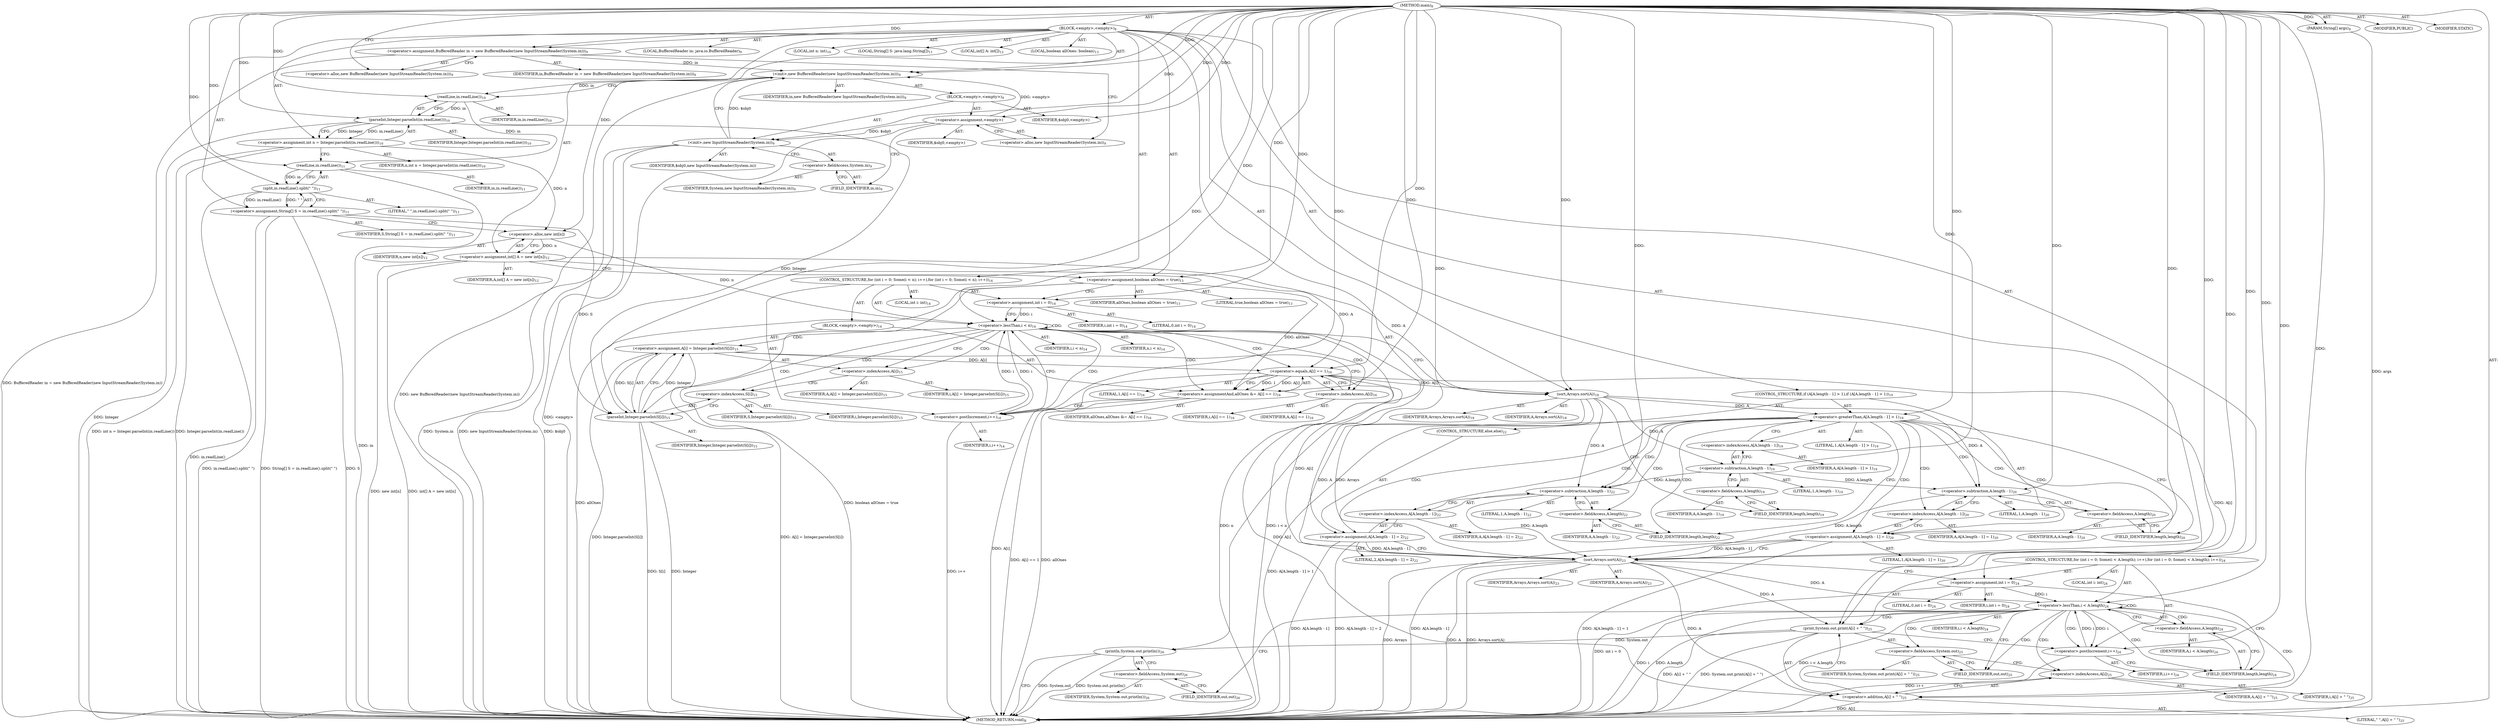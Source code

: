digraph "main" {  
"19" [label = <(METHOD,main)<SUB>8</SUB>> ]
"20" [label = <(PARAM,String[] args)<SUB>8</SUB>> ]
"21" [label = <(BLOCK,&lt;empty&gt;,&lt;empty&gt;)<SUB>8</SUB>> ]
"4" [label = <(LOCAL,BufferedReader in: java.io.BufferedReader)<SUB>9</SUB>> ]
"22" [label = <(&lt;operator&gt;.assignment,BufferedReader in = new BufferedReader(new InputStreamReader(System.in)))<SUB>9</SUB>> ]
"23" [label = <(IDENTIFIER,in,BufferedReader in = new BufferedReader(new InputStreamReader(System.in)))<SUB>9</SUB>> ]
"24" [label = <(&lt;operator&gt;.alloc,new BufferedReader(new InputStreamReader(System.in)))<SUB>9</SUB>> ]
"25" [label = <(&lt;init&gt;,new BufferedReader(new InputStreamReader(System.in)))<SUB>9</SUB>> ]
"3" [label = <(IDENTIFIER,in,new BufferedReader(new InputStreamReader(System.in)))<SUB>9</SUB>> ]
"26" [label = <(BLOCK,&lt;empty&gt;,&lt;empty&gt;)<SUB>9</SUB>> ]
"27" [label = <(&lt;operator&gt;.assignment,&lt;empty&gt;)> ]
"28" [label = <(IDENTIFIER,$obj0,&lt;empty&gt;)> ]
"29" [label = <(&lt;operator&gt;.alloc,new InputStreamReader(System.in))<SUB>9</SUB>> ]
"30" [label = <(&lt;init&gt;,new InputStreamReader(System.in))<SUB>9</SUB>> ]
"31" [label = <(IDENTIFIER,$obj0,new InputStreamReader(System.in))> ]
"32" [label = <(&lt;operator&gt;.fieldAccess,System.in)<SUB>9</SUB>> ]
"33" [label = <(IDENTIFIER,System,new InputStreamReader(System.in))<SUB>9</SUB>> ]
"34" [label = <(FIELD_IDENTIFIER,in,in)<SUB>9</SUB>> ]
"35" [label = <(IDENTIFIER,$obj0,&lt;empty&gt;)> ]
"36" [label = <(LOCAL,int n: int)<SUB>10</SUB>> ]
"37" [label = <(&lt;operator&gt;.assignment,int n = Integer.parseInt(in.readLine()))<SUB>10</SUB>> ]
"38" [label = <(IDENTIFIER,n,int n = Integer.parseInt(in.readLine()))<SUB>10</SUB>> ]
"39" [label = <(parseInt,Integer.parseInt(in.readLine()))<SUB>10</SUB>> ]
"40" [label = <(IDENTIFIER,Integer,Integer.parseInt(in.readLine()))<SUB>10</SUB>> ]
"41" [label = <(readLine,in.readLine())<SUB>10</SUB>> ]
"42" [label = <(IDENTIFIER,in,in.readLine())<SUB>10</SUB>> ]
"43" [label = <(LOCAL,String[] S: java.lang.String[])<SUB>11</SUB>> ]
"44" [label = <(&lt;operator&gt;.assignment,String[] S = in.readLine().split(&quot; &quot;))<SUB>11</SUB>> ]
"45" [label = <(IDENTIFIER,S,String[] S = in.readLine().split(&quot; &quot;))<SUB>11</SUB>> ]
"46" [label = <(split,in.readLine().split(&quot; &quot;))<SUB>11</SUB>> ]
"47" [label = <(readLine,in.readLine())<SUB>11</SUB>> ]
"48" [label = <(IDENTIFIER,in,in.readLine())<SUB>11</SUB>> ]
"49" [label = <(LITERAL,&quot; &quot;,in.readLine().split(&quot; &quot;))<SUB>11</SUB>> ]
"50" [label = <(LOCAL,int[] A: int[])<SUB>12</SUB>> ]
"51" [label = <(&lt;operator&gt;.assignment,int[] A = new int[n])<SUB>12</SUB>> ]
"52" [label = <(IDENTIFIER,A,int[] A = new int[n])<SUB>12</SUB>> ]
"53" [label = <(&lt;operator&gt;.alloc,new int[n])> ]
"54" [label = <(IDENTIFIER,n,new int[n])<SUB>12</SUB>> ]
"55" [label = <(LOCAL,boolean allOnes: boolean)<SUB>13</SUB>> ]
"56" [label = <(&lt;operator&gt;.assignment,boolean allOnes = true)<SUB>13</SUB>> ]
"57" [label = <(IDENTIFIER,allOnes,boolean allOnes = true)<SUB>13</SUB>> ]
"58" [label = <(LITERAL,true,boolean allOnes = true)<SUB>13</SUB>> ]
"59" [label = <(CONTROL_STRUCTURE,for (int i = 0; Some(i &lt; n); i++),for (int i = 0; Some(i &lt; n); i++))<SUB>14</SUB>> ]
"60" [label = <(LOCAL,int i: int)<SUB>14</SUB>> ]
"61" [label = <(&lt;operator&gt;.assignment,int i = 0)<SUB>14</SUB>> ]
"62" [label = <(IDENTIFIER,i,int i = 0)<SUB>14</SUB>> ]
"63" [label = <(LITERAL,0,int i = 0)<SUB>14</SUB>> ]
"64" [label = <(&lt;operator&gt;.lessThan,i &lt; n)<SUB>14</SUB>> ]
"65" [label = <(IDENTIFIER,i,i &lt; n)<SUB>14</SUB>> ]
"66" [label = <(IDENTIFIER,n,i &lt; n)<SUB>14</SUB>> ]
"67" [label = <(&lt;operator&gt;.postIncrement,i++)<SUB>14</SUB>> ]
"68" [label = <(IDENTIFIER,i,i++)<SUB>14</SUB>> ]
"69" [label = <(BLOCK,&lt;empty&gt;,&lt;empty&gt;)<SUB>14</SUB>> ]
"70" [label = <(&lt;operator&gt;.assignment,A[i] = Integer.parseInt(S[i]))<SUB>15</SUB>> ]
"71" [label = <(&lt;operator&gt;.indexAccess,A[i])<SUB>15</SUB>> ]
"72" [label = <(IDENTIFIER,A,A[i] = Integer.parseInt(S[i]))<SUB>15</SUB>> ]
"73" [label = <(IDENTIFIER,i,A[i] = Integer.parseInt(S[i]))<SUB>15</SUB>> ]
"74" [label = <(parseInt,Integer.parseInt(S[i]))<SUB>15</SUB>> ]
"75" [label = <(IDENTIFIER,Integer,Integer.parseInt(S[i]))<SUB>15</SUB>> ]
"76" [label = <(&lt;operator&gt;.indexAccess,S[i])<SUB>15</SUB>> ]
"77" [label = <(IDENTIFIER,S,Integer.parseInt(S[i]))<SUB>15</SUB>> ]
"78" [label = <(IDENTIFIER,i,Integer.parseInt(S[i]))<SUB>15</SUB>> ]
"79" [label = <(&lt;operators&gt;.assignmentAnd,allOnes &amp;= A[i] == 1)<SUB>16</SUB>> ]
"80" [label = <(IDENTIFIER,allOnes,allOnes &amp;= A[i] == 1)<SUB>16</SUB>> ]
"81" [label = <(&lt;operator&gt;.equals,A[i] == 1)<SUB>16</SUB>> ]
"82" [label = <(&lt;operator&gt;.indexAccess,A[i])<SUB>16</SUB>> ]
"83" [label = <(IDENTIFIER,A,A[i] == 1)<SUB>16</SUB>> ]
"84" [label = <(IDENTIFIER,i,A[i] == 1)<SUB>16</SUB>> ]
"85" [label = <(LITERAL,1,A[i] == 1)<SUB>16</SUB>> ]
"86" [label = <(sort,Arrays.sort(A))<SUB>18</SUB>> ]
"87" [label = <(IDENTIFIER,Arrays,Arrays.sort(A))<SUB>18</SUB>> ]
"88" [label = <(IDENTIFIER,A,Arrays.sort(A))<SUB>18</SUB>> ]
"89" [label = <(CONTROL_STRUCTURE,if (A[A.length - 1] &gt; 1),if (A[A.length - 1] &gt; 1))<SUB>19</SUB>> ]
"90" [label = <(&lt;operator&gt;.greaterThan,A[A.length - 1] &gt; 1)<SUB>19</SUB>> ]
"91" [label = <(&lt;operator&gt;.indexAccess,A[A.length - 1])<SUB>19</SUB>> ]
"92" [label = <(IDENTIFIER,A,A[A.length - 1] &gt; 1)<SUB>19</SUB>> ]
"93" [label = <(&lt;operator&gt;.subtraction,A.length - 1)<SUB>19</SUB>> ]
"94" [label = <(&lt;operator&gt;.fieldAccess,A.length)<SUB>19</SUB>> ]
"95" [label = <(IDENTIFIER,A,A.length - 1)<SUB>19</SUB>> ]
"96" [label = <(FIELD_IDENTIFIER,length,length)<SUB>19</SUB>> ]
"97" [label = <(LITERAL,1,A.length - 1)<SUB>19</SUB>> ]
"98" [label = <(LITERAL,1,A[A.length - 1] &gt; 1)<SUB>19</SUB>> ]
"99" [label = <(&lt;operator&gt;.assignment,A[A.length - 1] = 1)<SUB>20</SUB>> ]
"100" [label = <(&lt;operator&gt;.indexAccess,A[A.length - 1])<SUB>20</SUB>> ]
"101" [label = <(IDENTIFIER,A,A[A.length - 1] = 1)<SUB>20</SUB>> ]
"102" [label = <(&lt;operator&gt;.subtraction,A.length - 1)<SUB>20</SUB>> ]
"103" [label = <(&lt;operator&gt;.fieldAccess,A.length)<SUB>20</SUB>> ]
"104" [label = <(IDENTIFIER,A,A.length - 1)<SUB>20</SUB>> ]
"105" [label = <(FIELD_IDENTIFIER,length,length)<SUB>20</SUB>> ]
"106" [label = <(LITERAL,1,A.length - 1)<SUB>20</SUB>> ]
"107" [label = <(LITERAL,1,A[A.length - 1] = 1)<SUB>20</SUB>> ]
"108" [label = <(CONTROL_STRUCTURE,else,else)<SUB>22</SUB>> ]
"109" [label = <(&lt;operator&gt;.assignment,A[A.length - 1] = 2)<SUB>22</SUB>> ]
"110" [label = <(&lt;operator&gt;.indexAccess,A[A.length - 1])<SUB>22</SUB>> ]
"111" [label = <(IDENTIFIER,A,A[A.length - 1] = 2)<SUB>22</SUB>> ]
"112" [label = <(&lt;operator&gt;.subtraction,A.length - 1)<SUB>22</SUB>> ]
"113" [label = <(&lt;operator&gt;.fieldAccess,A.length)<SUB>22</SUB>> ]
"114" [label = <(IDENTIFIER,A,A.length - 1)<SUB>22</SUB>> ]
"115" [label = <(FIELD_IDENTIFIER,length,length)<SUB>22</SUB>> ]
"116" [label = <(LITERAL,1,A.length - 1)<SUB>22</SUB>> ]
"117" [label = <(LITERAL,2,A[A.length - 1] = 2)<SUB>22</SUB>> ]
"118" [label = <(sort,Arrays.sort(A))<SUB>23</SUB>> ]
"119" [label = <(IDENTIFIER,Arrays,Arrays.sort(A))<SUB>23</SUB>> ]
"120" [label = <(IDENTIFIER,A,Arrays.sort(A))<SUB>23</SUB>> ]
"121" [label = <(CONTROL_STRUCTURE,for (int i = 0; Some(i &lt; A.length); i++),for (int i = 0; Some(i &lt; A.length); i++))<SUB>24</SUB>> ]
"122" [label = <(LOCAL,int i: int)<SUB>24</SUB>> ]
"123" [label = <(&lt;operator&gt;.assignment,int i = 0)<SUB>24</SUB>> ]
"124" [label = <(IDENTIFIER,i,int i = 0)<SUB>24</SUB>> ]
"125" [label = <(LITERAL,0,int i = 0)<SUB>24</SUB>> ]
"126" [label = <(&lt;operator&gt;.lessThan,i &lt; A.length)<SUB>24</SUB>> ]
"127" [label = <(IDENTIFIER,i,i &lt; A.length)<SUB>24</SUB>> ]
"128" [label = <(&lt;operator&gt;.fieldAccess,A.length)<SUB>24</SUB>> ]
"129" [label = <(IDENTIFIER,A,i &lt; A.length)<SUB>24</SUB>> ]
"130" [label = <(FIELD_IDENTIFIER,length,length)<SUB>24</SUB>> ]
"131" [label = <(&lt;operator&gt;.postIncrement,i++)<SUB>24</SUB>> ]
"132" [label = <(IDENTIFIER,i,i++)<SUB>24</SUB>> ]
"133" [label = <(print,System.out.print(A[i] + &quot; &quot;))<SUB>25</SUB>> ]
"134" [label = <(&lt;operator&gt;.fieldAccess,System.out)<SUB>25</SUB>> ]
"135" [label = <(IDENTIFIER,System,System.out.print(A[i] + &quot; &quot;))<SUB>25</SUB>> ]
"136" [label = <(FIELD_IDENTIFIER,out,out)<SUB>25</SUB>> ]
"137" [label = <(&lt;operator&gt;.addition,A[i] + &quot; &quot;)<SUB>25</SUB>> ]
"138" [label = <(&lt;operator&gt;.indexAccess,A[i])<SUB>25</SUB>> ]
"139" [label = <(IDENTIFIER,A,A[i] + &quot; &quot;)<SUB>25</SUB>> ]
"140" [label = <(IDENTIFIER,i,A[i] + &quot; &quot;)<SUB>25</SUB>> ]
"141" [label = <(LITERAL,&quot; &quot;,A[i] + &quot; &quot;)<SUB>25</SUB>> ]
"142" [label = <(println,System.out.println())<SUB>26</SUB>> ]
"143" [label = <(&lt;operator&gt;.fieldAccess,System.out)<SUB>26</SUB>> ]
"144" [label = <(IDENTIFIER,System,System.out.println())<SUB>26</SUB>> ]
"145" [label = <(FIELD_IDENTIFIER,out,out)<SUB>26</SUB>> ]
"146" [label = <(MODIFIER,PUBLIC)> ]
"147" [label = <(MODIFIER,STATIC)> ]
"148" [label = <(METHOD_RETURN,void)<SUB>8</SUB>> ]
  "19" -> "20"  [ label = "AST: "] 
  "19" -> "21"  [ label = "AST: "] 
  "19" -> "146"  [ label = "AST: "] 
  "19" -> "147"  [ label = "AST: "] 
  "19" -> "148"  [ label = "AST: "] 
  "21" -> "4"  [ label = "AST: "] 
  "21" -> "22"  [ label = "AST: "] 
  "21" -> "25"  [ label = "AST: "] 
  "21" -> "36"  [ label = "AST: "] 
  "21" -> "37"  [ label = "AST: "] 
  "21" -> "43"  [ label = "AST: "] 
  "21" -> "44"  [ label = "AST: "] 
  "21" -> "50"  [ label = "AST: "] 
  "21" -> "51"  [ label = "AST: "] 
  "21" -> "55"  [ label = "AST: "] 
  "21" -> "56"  [ label = "AST: "] 
  "21" -> "59"  [ label = "AST: "] 
  "21" -> "86"  [ label = "AST: "] 
  "21" -> "89"  [ label = "AST: "] 
  "21" -> "118"  [ label = "AST: "] 
  "21" -> "121"  [ label = "AST: "] 
  "21" -> "142"  [ label = "AST: "] 
  "22" -> "23"  [ label = "AST: "] 
  "22" -> "24"  [ label = "AST: "] 
  "25" -> "3"  [ label = "AST: "] 
  "25" -> "26"  [ label = "AST: "] 
  "26" -> "27"  [ label = "AST: "] 
  "26" -> "30"  [ label = "AST: "] 
  "26" -> "35"  [ label = "AST: "] 
  "27" -> "28"  [ label = "AST: "] 
  "27" -> "29"  [ label = "AST: "] 
  "30" -> "31"  [ label = "AST: "] 
  "30" -> "32"  [ label = "AST: "] 
  "32" -> "33"  [ label = "AST: "] 
  "32" -> "34"  [ label = "AST: "] 
  "37" -> "38"  [ label = "AST: "] 
  "37" -> "39"  [ label = "AST: "] 
  "39" -> "40"  [ label = "AST: "] 
  "39" -> "41"  [ label = "AST: "] 
  "41" -> "42"  [ label = "AST: "] 
  "44" -> "45"  [ label = "AST: "] 
  "44" -> "46"  [ label = "AST: "] 
  "46" -> "47"  [ label = "AST: "] 
  "46" -> "49"  [ label = "AST: "] 
  "47" -> "48"  [ label = "AST: "] 
  "51" -> "52"  [ label = "AST: "] 
  "51" -> "53"  [ label = "AST: "] 
  "53" -> "54"  [ label = "AST: "] 
  "56" -> "57"  [ label = "AST: "] 
  "56" -> "58"  [ label = "AST: "] 
  "59" -> "60"  [ label = "AST: "] 
  "59" -> "61"  [ label = "AST: "] 
  "59" -> "64"  [ label = "AST: "] 
  "59" -> "67"  [ label = "AST: "] 
  "59" -> "69"  [ label = "AST: "] 
  "61" -> "62"  [ label = "AST: "] 
  "61" -> "63"  [ label = "AST: "] 
  "64" -> "65"  [ label = "AST: "] 
  "64" -> "66"  [ label = "AST: "] 
  "67" -> "68"  [ label = "AST: "] 
  "69" -> "70"  [ label = "AST: "] 
  "69" -> "79"  [ label = "AST: "] 
  "70" -> "71"  [ label = "AST: "] 
  "70" -> "74"  [ label = "AST: "] 
  "71" -> "72"  [ label = "AST: "] 
  "71" -> "73"  [ label = "AST: "] 
  "74" -> "75"  [ label = "AST: "] 
  "74" -> "76"  [ label = "AST: "] 
  "76" -> "77"  [ label = "AST: "] 
  "76" -> "78"  [ label = "AST: "] 
  "79" -> "80"  [ label = "AST: "] 
  "79" -> "81"  [ label = "AST: "] 
  "81" -> "82"  [ label = "AST: "] 
  "81" -> "85"  [ label = "AST: "] 
  "82" -> "83"  [ label = "AST: "] 
  "82" -> "84"  [ label = "AST: "] 
  "86" -> "87"  [ label = "AST: "] 
  "86" -> "88"  [ label = "AST: "] 
  "89" -> "90"  [ label = "AST: "] 
  "89" -> "99"  [ label = "AST: "] 
  "89" -> "108"  [ label = "AST: "] 
  "90" -> "91"  [ label = "AST: "] 
  "90" -> "98"  [ label = "AST: "] 
  "91" -> "92"  [ label = "AST: "] 
  "91" -> "93"  [ label = "AST: "] 
  "93" -> "94"  [ label = "AST: "] 
  "93" -> "97"  [ label = "AST: "] 
  "94" -> "95"  [ label = "AST: "] 
  "94" -> "96"  [ label = "AST: "] 
  "99" -> "100"  [ label = "AST: "] 
  "99" -> "107"  [ label = "AST: "] 
  "100" -> "101"  [ label = "AST: "] 
  "100" -> "102"  [ label = "AST: "] 
  "102" -> "103"  [ label = "AST: "] 
  "102" -> "106"  [ label = "AST: "] 
  "103" -> "104"  [ label = "AST: "] 
  "103" -> "105"  [ label = "AST: "] 
  "108" -> "109"  [ label = "AST: "] 
  "109" -> "110"  [ label = "AST: "] 
  "109" -> "117"  [ label = "AST: "] 
  "110" -> "111"  [ label = "AST: "] 
  "110" -> "112"  [ label = "AST: "] 
  "112" -> "113"  [ label = "AST: "] 
  "112" -> "116"  [ label = "AST: "] 
  "113" -> "114"  [ label = "AST: "] 
  "113" -> "115"  [ label = "AST: "] 
  "118" -> "119"  [ label = "AST: "] 
  "118" -> "120"  [ label = "AST: "] 
  "121" -> "122"  [ label = "AST: "] 
  "121" -> "123"  [ label = "AST: "] 
  "121" -> "126"  [ label = "AST: "] 
  "121" -> "131"  [ label = "AST: "] 
  "121" -> "133"  [ label = "AST: "] 
  "123" -> "124"  [ label = "AST: "] 
  "123" -> "125"  [ label = "AST: "] 
  "126" -> "127"  [ label = "AST: "] 
  "126" -> "128"  [ label = "AST: "] 
  "128" -> "129"  [ label = "AST: "] 
  "128" -> "130"  [ label = "AST: "] 
  "131" -> "132"  [ label = "AST: "] 
  "133" -> "134"  [ label = "AST: "] 
  "133" -> "137"  [ label = "AST: "] 
  "134" -> "135"  [ label = "AST: "] 
  "134" -> "136"  [ label = "AST: "] 
  "137" -> "138"  [ label = "AST: "] 
  "137" -> "141"  [ label = "AST: "] 
  "138" -> "139"  [ label = "AST: "] 
  "138" -> "140"  [ label = "AST: "] 
  "142" -> "143"  [ label = "AST: "] 
  "143" -> "144"  [ label = "AST: "] 
  "143" -> "145"  [ label = "AST: "] 
  "22" -> "29"  [ label = "CFG: "] 
  "25" -> "41"  [ label = "CFG: "] 
  "37" -> "47"  [ label = "CFG: "] 
  "44" -> "53"  [ label = "CFG: "] 
  "51" -> "56"  [ label = "CFG: "] 
  "56" -> "61"  [ label = "CFG: "] 
  "86" -> "96"  [ label = "CFG: "] 
  "118" -> "123"  [ label = "CFG: "] 
  "142" -> "148"  [ label = "CFG: "] 
  "24" -> "22"  [ label = "CFG: "] 
  "39" -> "37"  [ label = "CFG: "] 
  "46" -> "44"  [ label = "CFG: "] 
  "53" -> "51"  [ label = "CFG: "] 
  "61" -> "64"  [ label = "CFG: "] 
  "64" -> "71"  [ label = "CFG: "] 
  "64" -> "86"  [ label = "CFG: "] 
  "67" -> "64"  [ label = "CFG: "] 
  "90" -> "105"  [ label = "CFG: "] 
  "90" -> "115"  [ label = "CFG: "] 
  "99" -> "118"  [ label = "CFG: "] 
  "123" -> "130"  [ label = "CFG: "] 
  "126" -> "136"  [ label = "CFG: "] 
  "126" -> "145"  [ label = "CFG: "] 
  "131" -> "130"  [ label = "CFG: "] 
  "133" -> "131"  [ label = "CFG: "] 
  "143" -> "142"  [ label = "CFG: "] 
  "27" -> "34"  [ label = "CFG: "] 
  "30" -> "25"  [ label = "CFG: "] 
  "41" -> "39"  [ label = "CFG: "] 
  "47" -> "46"  [ label = "CFG: "] 
  "70" -> "82"  [ label = "CFG: "] 
  "79" -> "67"  [ label = "CFG: "] 
  "91" -> "90"  [ label = "CFG: "] 
  "100" -> "99"  [ label = "CFG: "] 
  "109" -> "118"  [ label = "CFG: "] 
  "128" -> "126"  [ label = "CFG: "] 
  "134" -> "138"  [ label = "CFG: "] 
  "137" -> "133"  [ label = "CFG: "] 
  "145" -> "143"  [ label = "CFG: "] 
  "29" -> "27"  [ label = "CFG: "] 
  "32" -> "30"  [ label = "CFG: "] 
  "71" -> "76"  [ label = "CFG: "] 
  "74" -> "70"  [ label = "CFG: "] 
  "81" -> "79"  [ label = "CFG: "] 
  "93" -> "91"  [ label = "CFG: "] 
  "102" -> "100"  [ label = "CFG: "] 
  "110" -> "109"  [ label = "CFG: "] 
  "130" -> "128"  [ label = "CFG: "] 
  "136" -> "134"  [ label = "CFG: "] 
  "138" -> "137"  [ label = "CFG: "] 
  "34" -> "32"  [ label = "CFG: "] 
  "76" -> "74"  [ label = "CFG: "] 
  "82" -> "81"  [ label = "CFG: "] 
  "94" -> "93"  [ label = "CFG: "] 
  "103" -> "102"  [ label = "CFG: "] 
  "112" -> "110"  [ label = "CFG: "] 
  "96" -> "94"  [ label = "CFG: "] 
  "105" -> "103"  [ label = "CFG: "] 
  "113" -> "112"  [ label = "CFG: "] 
  "115" -> "113"  [ label = "CFG: "] 
  "19" -> "24"  [ label = "CFG: "] 
  "20" -> "148"  [ label = "DDG: args"] 
  "22" -> "148"  [ label = "DDG: BufferedReader in = new BufferedReader(new InputStreamReader(System.in))"] 
  "27" -> "148"  [ label = "DDG: &lt;empty&gt;"] 
  "30" -> "148"  [ label = "DDG: $obj0"] 
  "30" -> "148"  [ label = "DDG: System.in"] 
  "30" -> "148"  [ label = "DDG: new InputStreamReader(System.in)"] 
  "25" -> "148"  [ label = "DDG: new BufferedReader(new InputStreamReader(System.in))"] 
  "39" -> "148"  [ label = "DDG: Integer"] 
  "37" -> "148"  [ label = "DDG: Integer.parseInt(in.readLine())"] 
  "37" -> "148"  [ label = "DDG: int n = Integer.parseInt(in.readLine())"] 
  "44" -> "148"  [ label = "DDG: S"] 
  "47" -> "148"  [ label = "DDG: in"] 
  "46" -> "148"  [ label = "DDG: in.readLine()"] 
  "44" -> "148"  [ label = "DDG: in.readLine().split(&quot; &quot;)"] 
  "44" -> "148"  [ label = "DDG: String[] S = in.readLine().split(&quot; &quot;)"] 
  "51" -> "148"  [ label = "DDG: new int[n]"] 
  "51" -> "148"  [ label = "DDG: int[] A = new int[n]"] 
  "56" -> "148"  [ label = "DDG: allOnes"] 
  "56" -> "148"  [ label = "DDG: boolean allOnes = true"] 
  "64" -> "148"  [ label = "DDG: n"] 
  "64" -> "148"  [ label = "DDG: i &lt; n"] 
  "90" -> "148"  [ label = "DDG: A[A.length - 1] &gt; 1"] 
  "109" -> "148"  [ label = "DDG: A[A.length - 1]"] 
  "109" -> "148"  [ label = "DDG: A[A.length - 1] = 2"] 
  "99" -> "148"  [ label = "DDG: A[A.length - 1]"] 
  "99" -> "148"  [ label = "DDG: A[A.length - 1] = 1"] 
  "118" -> "148"  [ label = "DDG: Arrays"] 
  "118" -> "148"  [ label = "DDG: A"] 
  "118" -> "148"  [ label = "DDG: Arrays.sort(A)"] 
  "123" -> "148"  [ label = "DDG: int i = 0"] 
  "126" -> "148"  [ label = "DDG: i"] 
  "126" -> "148"  [ label = "DDG: A.length"] 
  "126" -> "148"  [ label = "DDG: i &lt; A.length"] 
  "142" -> "148"  [ label = "DDG: System.out"] 
  "142" -> "148"  [ label = "DDG: System.out.println()"] 
  "137" -> "148"  [ label = "DDG: A[i]"] 
  "133" -> "148"  [ label = "DDG: A[i] + &quot; &quot;"] 
  "133" -> "148"  [ label = "DDG: System.out.print(A[i] + &quot; &quot;)"] 
  "131" -> "148"  [ label = "DDG: i++"] 
  "74" -> "148"  [ label = "DDG: Integer"] 
  "74" -> "148"  [ label = "DDG: S[i]"] 
  "70" -> "148"  [ label = "DDG: Integer.parseInt(S[i])"] 
  "70" -> "148"  [ label = "DDG: A[i] = Integer.parseInt(S[i])"] 
  "79" -> "148"  [ label = "DDG: allOnes"] 
  "81" -> "148"  [ label = "DDG: A[i]"] 
  "79" -> "148"  [ label = "DDG: A[i] == 1"] 
  "67" -> "148"  [ label = "DDG: i++"] 
  "19" -> "20"  [ label = "DDG: "] 
  "19" -> "22"  [ label = "DDG: "] 
  "39" -> "37"  [ label = "DDG: Integer"] 
  "39" -> "37"  [ label = "DDG: in.readLine()"] 
  "46" -> "44"  [ label = "DDG: in.readLine()"] 
  "46" -> "44"  [ label = "DDG: &quot; &quot;"] 
  "53" -> "51"  [ label = "DDG: n"] 
  "19" -> "56"  [ label = "DDG: "] 
  "22" -> "25"  [ label = "DDG: in"] 
  "19" -> "25"  [ label = "DDG: "] 
  "27" -> "25"  [ label = "DDG: &lt;empty&gt;"] 
  "30" -> "25"  [ label = "DDG: $obj0"] 
  "19" -> "61"  [ label = "DDG: "] 
  "19" -> "86"  [ label = "DDG: "] 
  "51" -> "86"  [ label = "DDG: A"] 
  "81" -> "86"  [ label = "DDG: A[i]"] 
  "19" -> "99"  [ label = "DDG: "] 
  "86" -> "118"  [ label = "DDG: Arrays"] 
  "19" -> "118"  [ label = "DDG: "] 
  "86" -> "118"  [ label = "DDG: A"] 
  "112" -> "118"  [ label = "DDG: A.length"] 
  "109" -> "118"  [ label = "DDG: A[A.length - 1]"] 
  "102" -> "118"  [ label = "DDG: A.length"] 
  "99" -> "118"  [ label = "DDG: A[A.length - 1]"] 
  "81" -> "118"  [ label = "DDG: A[i]"] 
  "19" -> "123"  [ label = "DDG: "] 
  "133" -> "142"  [ label = "DDG: System.out"] 
  "19" -> "27"  [ label = "DDG: "] 
  "19" -> "35"  [ label = "DDG: "] 
  "19" -> "39"  [ label = "DDG: "] 
  "41" -> "39"  [ label = "DDG: in"] 
  "47" -> "46"  [ label = "DDG: in"] 
  "19" -> "46"  [ label = "DDG: "] 
  "37" -> "53"  [ label = "DDG: n"] 
  "19" -> "53"  [ label = "DDG: "] 
  "61" -> "64"  [ label = "DDG: i"] 
  "67" -> "64"  [ label = "DDG: i"] 
  "19" -> "64"  [ label = "DDG: "] 
  "53" -> "64"  [ label = "DDG: n"] 
  "64" -> "67"  [ label = "DDG: i"] 
  "19" -> "67"  [ label = "DDG: "] 
  "74" -> "70"  [ label = "DDG: Integer"] 
  "74" -> "70"  [ label = "DDG: S[i]"] 
  "81" -> "79"  [ label = "DDG: A[i]"] 
  "81" -> "79"  [ label = "DDG: 1"] 
  "86" -> "90"  [ label = "DDG: A"] 
  "19" -> "90"  [ label = "DDG: "] 
  "19" -> "109"  [ label = "DDG: "] 
  "123" -> "126"  [ label = "DDG: i"] 
  "131" -> "126"  [ label = "DDG: i"] 
  "19" -> "126"  [ label = "DDG: "] 
  "118" -> "126"  [ label = "DDG: A"] 
  "126" -> "131"  [ label = "DDG: i"] 
  "19" -> "131"  [ label = "DDG: "] 
  "118" -> "133"  [ label = "DDG: A"] 
  "81" -> "133"  [ label = "DDG: A[i]"] 
  "19" -> "133"  [ label = "DDG: "] 
  "27" -> "30"  [ label = "DDG: $obj0"] 
  "19" -> "30"  [ label = "DDG: "] 
  "25" -> "41"  [ label = "DDG: in"] 
  "19" -> "41"  [ label = "DDG: "] 
  "41" -> "47"  [ label = "DDG: in"] 
  "19" -> "47"  [ label = "DDG: "] 
  "56" -> "79"  [ label = "DDG: allOnes"] 
  "19" -> "79"  [ label = "DDG: "] 
  "118" -> "137"  [ label = "DDG: A"] 
  "81" -> "137"  [ label = "DDG: A[i]"] 
  "19" -> "137"  [ label = "DDG: "] 
  "39" -> "74"  [ label = "DDG: Integer"] 
  "19" -> "74"  [ label = "DDG: "] 
  "44" -> "74"  [ label = "DDG: S"] 
  "51" -> "81"  [ label = "DDG: A"] 
  "70" -> "81"  [ label = "DDG: A[i]"] 
  "19" -> "81"  [ label = "DDG: "] 
  "86" -> "93"  [ label = "DDG: A"] 
  "19" -> "93"  [ label = "DDG: "] 
  "86" -> "102"  [ label = "DDG: A"] 
  "93" -> "102"  [ label = "DDG: A.length"] 
  "19" -> "102"  [ label = "DDG: "] 
  "86" -> "112"  [ label = "DDG: A"] 
  "93" -> "112"  [ label = "DDG: A.length"] 
  "19" -> "112"  [ label = "DDG: "] 
  "64" -> "64"  [ label = "CDG: "] 
  "64" -> "81"  [ label = "CDG: "] 
  "64" -> "67"  [ label = "CDG: "] 
  "64" -> "74"  [ label = "CDG: "] 
  "64" -> "76"  [ label = "CDG: "] 
  "64" -> "82"  [ label = "CDG: "] 
  "64" -> "79"  [ label = "CDG: "] 
  "64" -> "71"  [ label = "CDG: "] 
  "64" -> "70"  [ label = "CDG: "] 
  "90" -> "115"  [ label = "CDG: "] 
  "90" -> "113"  [ label = "CDG: "] 
  "90" -> "99"  [ label = "CDG: "] 
  "90" -> "102"  [ label = "CDG: "] 
  "90" -> "103"  [ label = "CDG: "] 
  "90" -> "112"  [ label = "CDG: "] 
  "90" -> "105"  [ label = "CDG: "] 
  "90" -> "100"  [ label = "CDG: "] 
  "90" -> "110"  [ label = "CDG: "] 
  "90" -> "109"  [ label = "CDG: "] 
  "126" -> "136"  [ label = "CDG: "] 
  "126" -> "128"  [ label = "CDG: "] 
  "126" -> "131"  [ label = "CDG: "] 
  "126" -> "134"  [ label = "CDG: "] 
  "126" -> "138"  [ label = "CDG: "] 
  "126" -> "126"  [ label = "CDG: "] 
  "126" -> "137"  [ label = "CDG: "] 
  "126" -> "130"  [ label = "CDG: "] 
  "126" -> "133"  [ label = "CDG: "] 
}
